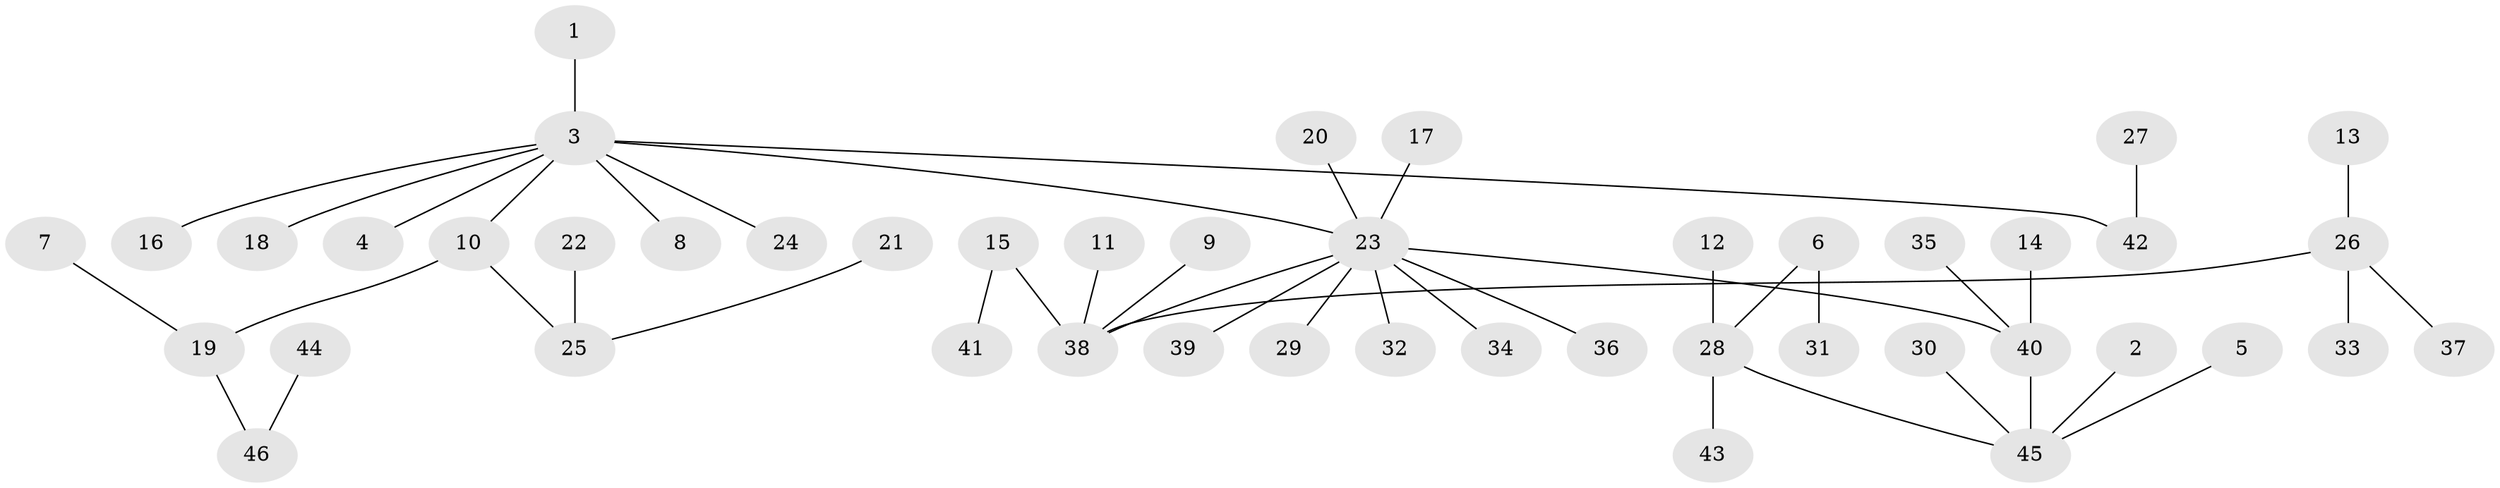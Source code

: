 // original degree distribution, {8: 0.010869565217391304, 1: 0.5543478260869565, 6: 0.03260869565217391, 5: 0.05434782608695652, 3: 0.08695652173913043, 4: 0.043478260869565216, 2: 0.21739130434782608}
// Generated by graph-tools (version 1.1) at 2025/50/03/09/25 03:50:24]
// undirected, 46 vertices, 45 edges
graph export_dot {
graph [start="1"]
  node [color=gray90,style=filled];
  1;
  2;
  3;
  4;
  5;
  6;
  7;
  8;
  9;
  10;
  11;
  12;
  13;
  14;
  15;
  16;
  17;
  18;
  19;
  20;
  21;
  22;
  23;
  24;
  25;
  26;
  27;
  28;
  29;
  30;
  31;
  32;
  33;
  34;
  35;
  36;
  37;
  38;
  39;
  40;
  41;
  42;
  43;
  44;
  45;
  46;
  1 -- 3 [weight=1.0];
  2 -- 45 [weight=1.0];
  3 -- 4 [weight=1.0];
  3 -- 8 [weight=1.0];
  3 -- 10 [weight=1.0];
  3 -- 16 [weight=1.0];
  3 -- 18 [weight=1.0];
  3 -- 23 [weight=1.0];
  3 -- 24 [weight=1.0];
  3 -- 42 [weight=1.0];
  5 -- 45 [weight=1.0];
  6 -- 28 [weight=1.0];
  6 -- 31 [weight=1.0];
  7 -- 19 [weight=1.0];
  9 -- 38 [weight=1.0];
  10 -- 19 [weight=1.0];
  10 -- 25 [weight=1.0];
  11 -- 38 [weight=1.0];
  12 -- 28 [weight=1.0];
  13 -- 26 [weight=1.0];
  14 -- 40 [weight=1.0];
  15 -- 38 [weight=1.0];
  15 -- 41 [weight=1.0];
  17 -- 23 [weight=1.0];
  19 -- 46 [weight=1.0];
  20 -- 23 [weight=1.0];
  21 -- 25 [weight=1.0];
  22 -- 25 [weight=1.0];
  23 -- 29 [weight=1.0];
  23 -- 32 [weight=1.0];
  23 -- 34 [weight=1.0];
  23 -- 36 [weight=1.0];
  23 -- 38 [weight=1.0];
  23 -- 39 [weight=1.0];
  23 -- 40 [weight=1.0];
  26 -- 33 [weight=1.0];
  26 -- 37 [weight=1.0];
  26 -- 38 [weight=1.0];
  27 -- 42 [weight=1.0];
  28 -- 43 [weight=1.0];
  28 -- 45 [weight=1.0];
  30 -- 45 [weight=1.0];
  35 -- 40 [weight=1.0];
  40 -- 45 [weight=1.0];
  44 -- 46 [weight=1.0];
}
